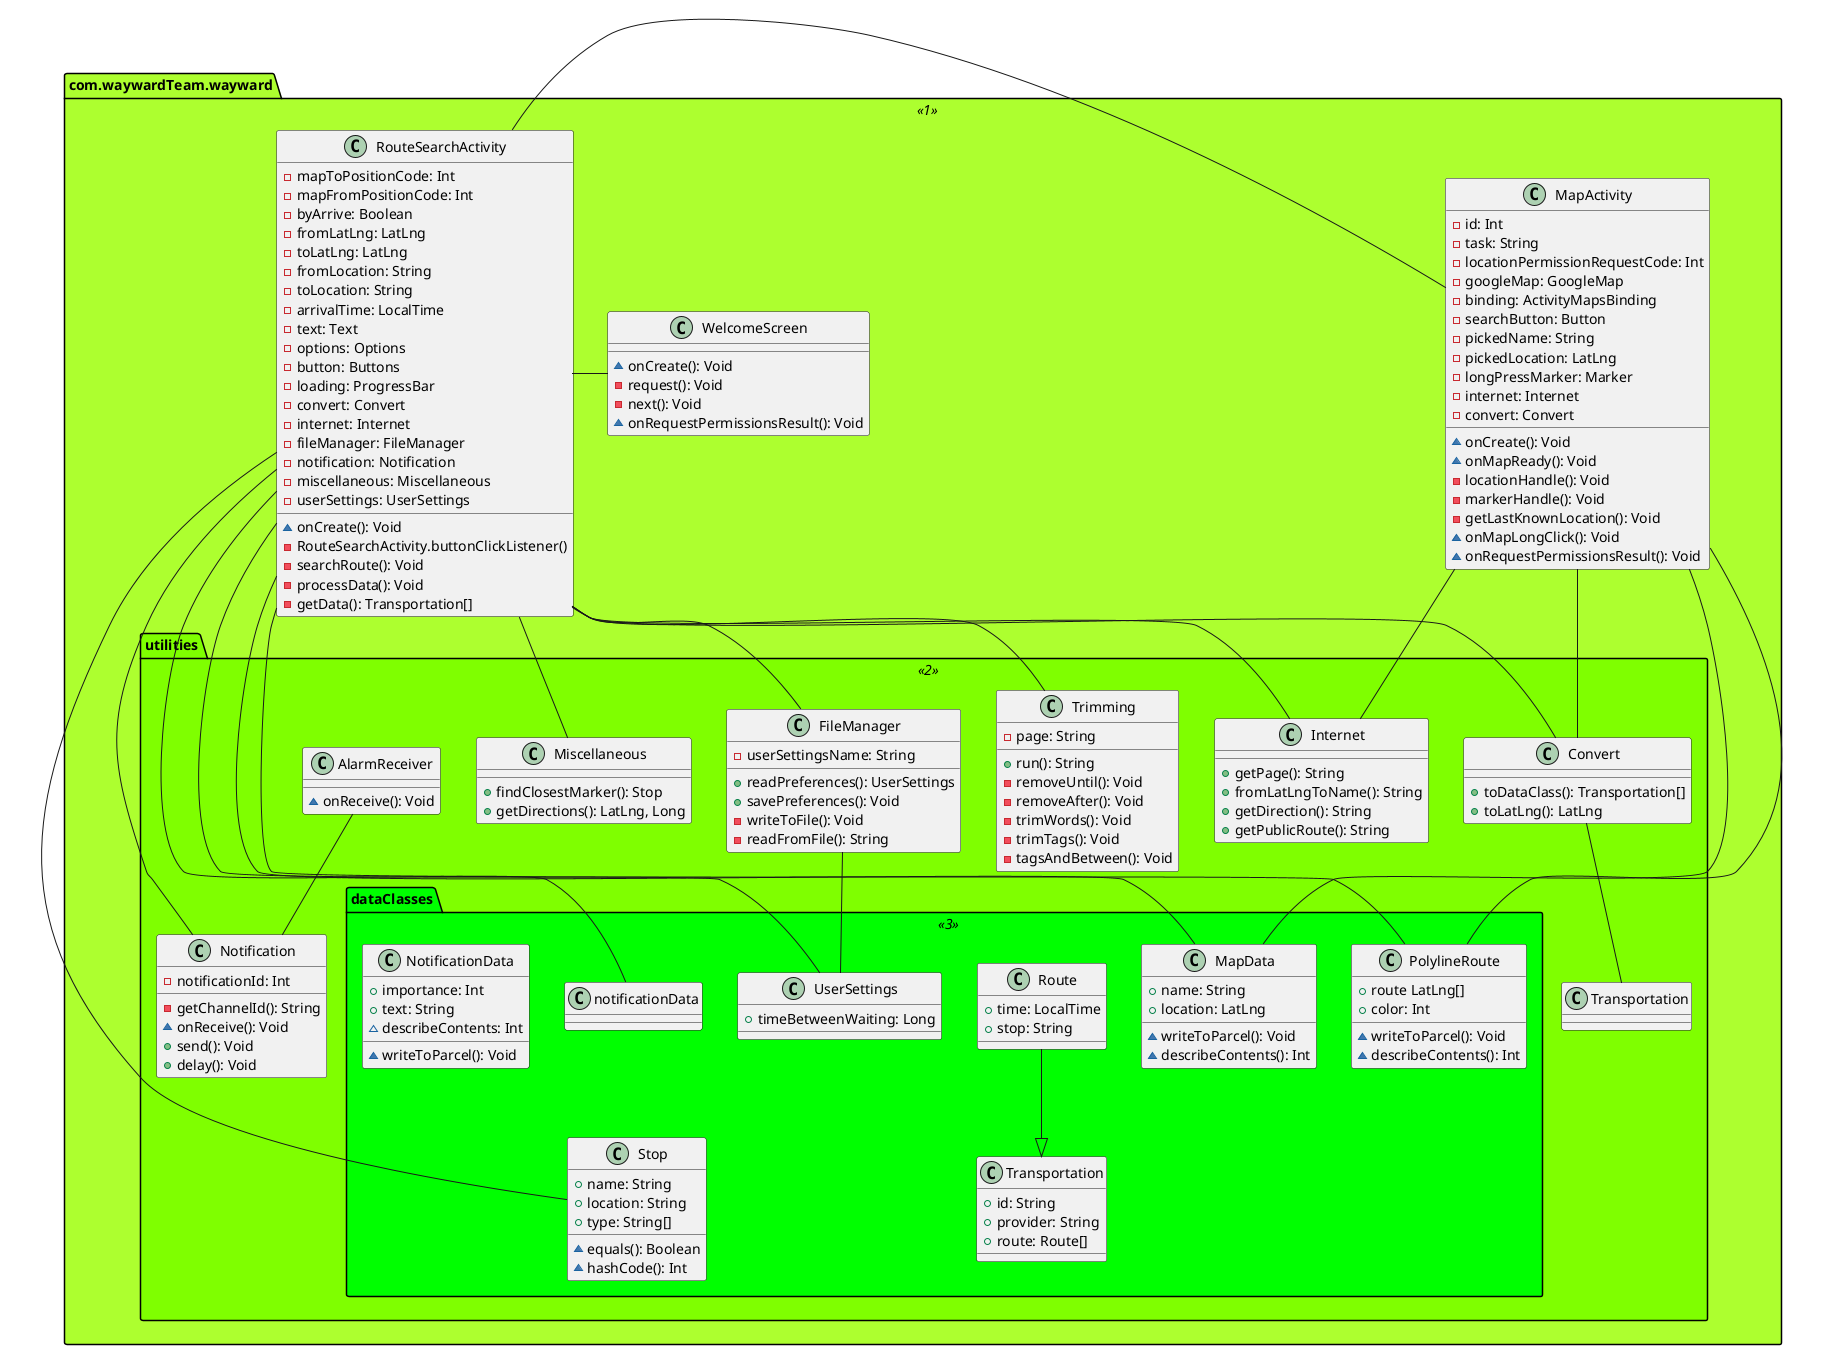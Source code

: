  @startuml
'https://plantuml.com/class-diagram
'I used symbol ~ for indicating that that method is overridden
!pragma useIntermediatePackages false

<style>
    .1 {
        BackgroundColor GreenYellow
    }
    .2 {
        BackgroundColor Chartreuse
    }
    .3 {
        BackgroundColor Lime
    }
</style>

package com.waywardTeam.wayward <<1>> {
    class WelcomeScreen {
        ~onCreate(): Void
        -request(): Void
        -next(): Void
        ~onRequestPermissionsResult(): Void
    }
    WelcomeScreen -left- RouteSearchActivity

    class RouteSearchActivity {
        -mapToPositionCode: Int
        -mapFromPositionCode: Int
        -byArrive: Boolean
        -fromLatLng: LatLng
        -toLatLng: LatLng
        -fromLocation: String
        -toLocation: String
        -arrivalTime: LocalTime
        -text: Text
        -options: Options
        -button: Buttons
        -loading: ProgressBar
        -convert: Convert
        -internet: Internet
        -fileManager: FileManager
        -notification: Notification
        -miscellaneous: Miscellaneous
        -userSettings: UserSettings

        ~onCreate(): Void
        -RouteSearchActivity.buttonClickListener()
        -searchRoute(): Void
        -processData(): Void
        -getData(): Transportation[]
    }
    RouteSearchActivity -right- MapActivity
    RouteSearchActivity -- utilities.Convert
    RouteSearchActivity -- utilities.Internet
    RouteSearchActivity -- utilities.Trimming
    RouteSearchActivity -- utilities.FileManager
    RouteSearchActivity -- utilities.Notification
    RouteSearchActivity -- utilities.Miscellaneous
    RouteSearchActivity -- utilities.dataClasses.Stop
    RouteSearchActivity -- utilities.dataClasses.MapData
    RouteSearchActivity -- utilities.dataClasses.UserSettings
    RouteSearchActivity -- utilities.dataClasses.PolylineRoute
    RouteSearchActivity -- utilities.dataClasses.notificationData

    class MapActivity {
        -id: Int
        -task: String
        -locationPermissionRequestCode: Int
        -googleMap: GoogleMap
        -binding: ActivityMapsBinding
        -searchButton: Button
        -pickedName: String
        -pickedLocation: LatLng
        -longPressMarker: Marker
        -internet: Internet
        -convert: Convert

        ~onCreate(): Void
        ~onMapReady(): Void
        -locationHandle(): Void
        -markerHandle(): Void
        -getLastKnownLocation(): Void
        ~onMapLongClick(): Void
        ~onRequestPermissionsResult(): Void
    }
    MapActivity -- utilities.Convert
    MapActivity -- utilities.Internet
    MapActivity -- utilities.dataClasses.MapData
    MapActivity -- utilities.dataClasses.PolylineRoute

    package utilities <<2>> {
        class Convert {
            +toDataClass(): Transportation[]
            +toLatLng(): LatLng
        }
        Convert -- Transportation

        package dataClasses <<3>> {
            class Stop {
                +name: String
                +location: String
                +type: String[]
                ~equals(): Boolean
                ~hashCode(): Int
            }
            class Transportation {
                +id: String
                +provider: String
                +route: Route[]
            }
            class Route {
                +time: LocalTime
                +stop: String
            }
            class UserSettings {
                +timeBetweenWaiting: Long
            }
            class MapData {
                +name: String
                +location: LatLng
                ~writeToParcel(): Void
                ~describeContents(): Int
            }
            class PolylineRoute {
                +route LatLng[]
                +color: Int
                ~writeToParcel(): Void
                ~describeContents(): Int
            }
            class NotificationData {
                +importance: Int
                +text: String
                ~writeToParcel(): Void
                ~describeContents: Int
            }
            Route --|> Transportation
            UserSettings -[hidden]- Stop
        }

        class FileManager {
            -userSettingsName: String
            +readPreferences(): UserSettings
            +savePreferences(): Void
            -writeToFile(): Void
            -readFromFile(): String
        }
        FileManager -- UserSettings

        class Internet {
            +getPage(): String
            +fromLatLngToName(): String
            +getDirection(): String
            +getPublicRoute(): String
        }

        class Miscellaneous {
            +findClosestMarker(): Stop
            +getDirections(): LatLng, Long
        }

        class Notification {
            -notificationId: Int
            -getChannelId(): String
            ~onReceive(): Void
            +send(): Void
            +delay(): Void
        }

        class AlarmReceiver {
            ~onReceive(): Void
        }
        AlarmReceiver -- Notification

        class Trimming {
            -page: String
            +run(): String
            -removeUntil(): Void
            -removeAfter(): Void
            -trimWords(): Void
            -trimTags(): Void
            -tagsAndBetween(): Void
        }
    }
}

@enduml